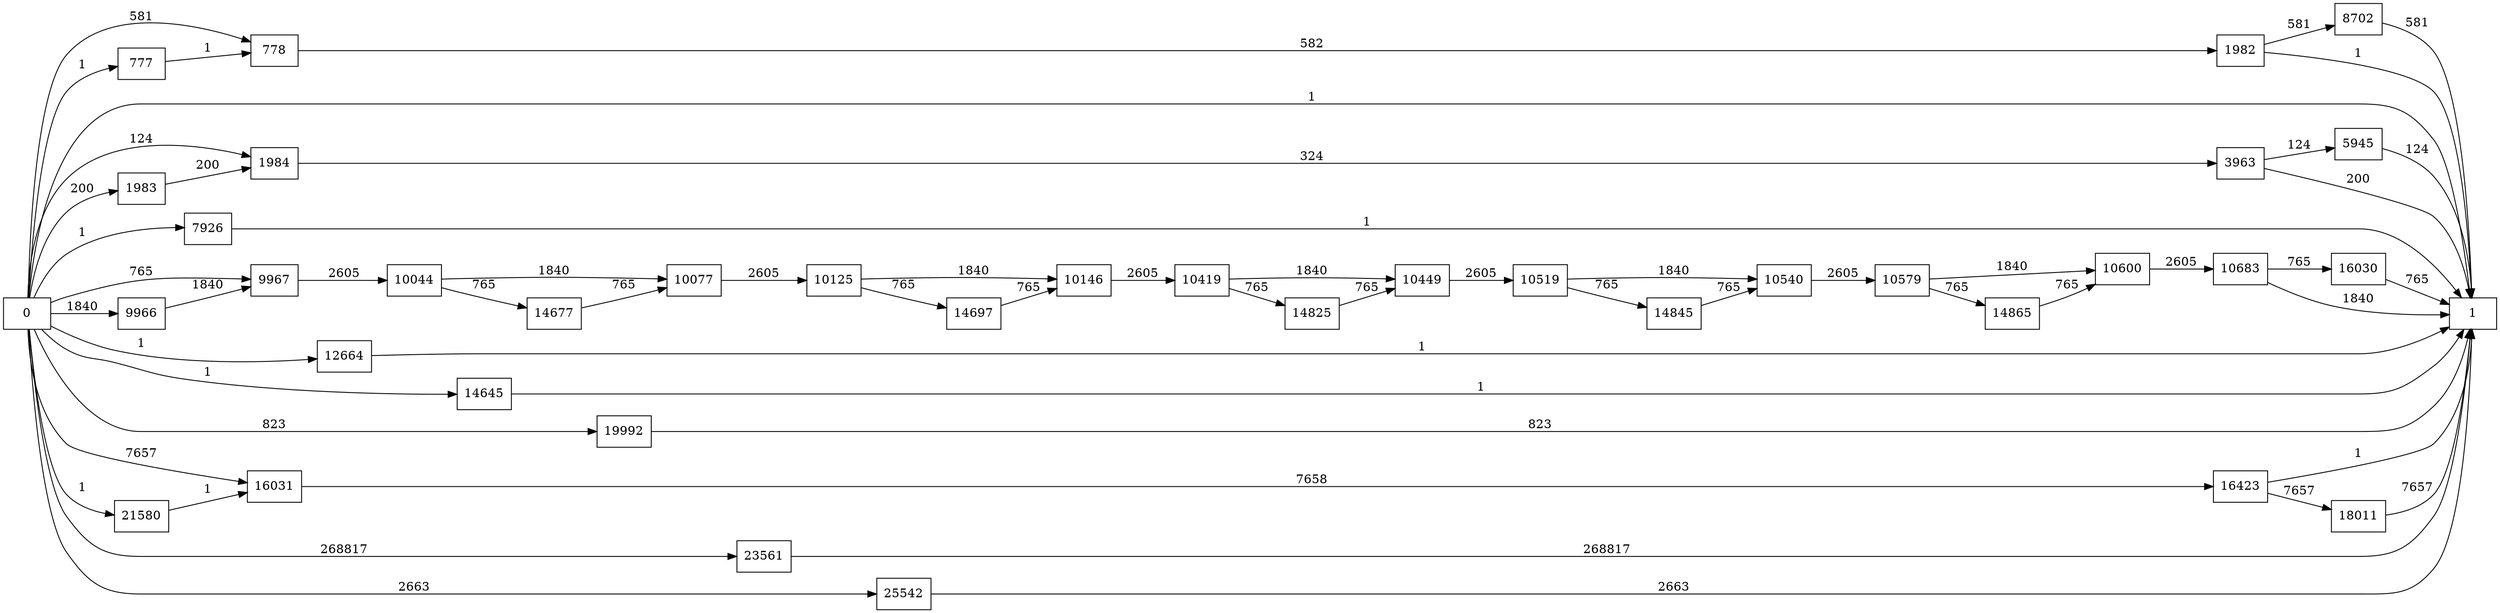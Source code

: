 digraph {
	graph [rankdir=LR]
	node [shape=rectangle]
	777 -> 778 [label=1]
	778 -> 1982 [label=582]
	1982 -> 1 [label=1]
	1982 -> 8702 [label=581]
	1983 -> 1984 [label=200]
	1984 -> 3963 [label=324]
	3963 -> 5945 [label=124]
	3963 -> 1 [label=200]
	5945 -> 1 [label=124]
	7926 -> 1 [label=1]
	8702 -> 1 [label=581]
	9966 -> 9967 [label=1840]
	9967 -> 10044 [label=2605]
	10044 -> 10077 [label=1840]
	10044 -> 14677 [label=765]
	10077 -> 10125 [label=2605]
	10125 -> 10146 [label=1840]
	10125 -> 14697 [label=765]
	10146 -> 10419 [label=2605]
	10419 -> 10449 [label=1840]
	10419 -> 14825 [label=765]
	10449 -> 10519 [label=2605]
	10519 -> 10540 [label=1840]
	10519 -> 14845 [label=765]
	10540 -> 10579 [label=2605]
	10579 -> 10600 [label=1840]
	10579 -> 14865 [label=765]
	10600 -> 10683 [label=2605]
	10683 -> 1 [label=1840]
	10683 -> 16030 [label=765]
	12664 -> 1 [label=1]
	14645 -> 1 [label=1]
	14677 -> 10077 [label=765]
	14697 -> 10146 [label=765]
	14825 -> 10449 [label=765]
	14845 -> 10540 [label=765]
	14865 -> 10600 [label=765]
	16030 -> 1 [label=765]
	16031 -> 16423 [label=7658]
	16423 -> 1 [label=1]
	16423 -> 18011 [label=7657]
	18011 -> 1 [label=7657]
	19992 -> 1 [label=823]
	21580 -> 16031 [label=1]
	23561 -> 1 [label=268817]
	25542 -> 1 [label=2663]
	0 -> 1983 [label=200]
	0 -> 1984 [label=124]
	0 -> 778 [label=581]
	0 -> 9967 [label=765]
	0 -> 16031 [label=7657]
	0 -> 777 [label=1]
	0 -> 1 [label=1]
	0 -> 7926 [label=1]
	0 -> 9966 [label=1840]
	0 -> 12664 [label=1]
	0 -> 14645 [label=1]
	0 -> 19992 [label=823]
	0 -> 21580 [label=1]
	0 -> 23561 [label=268817]
	0 -> 25542 [label=2663]
}
